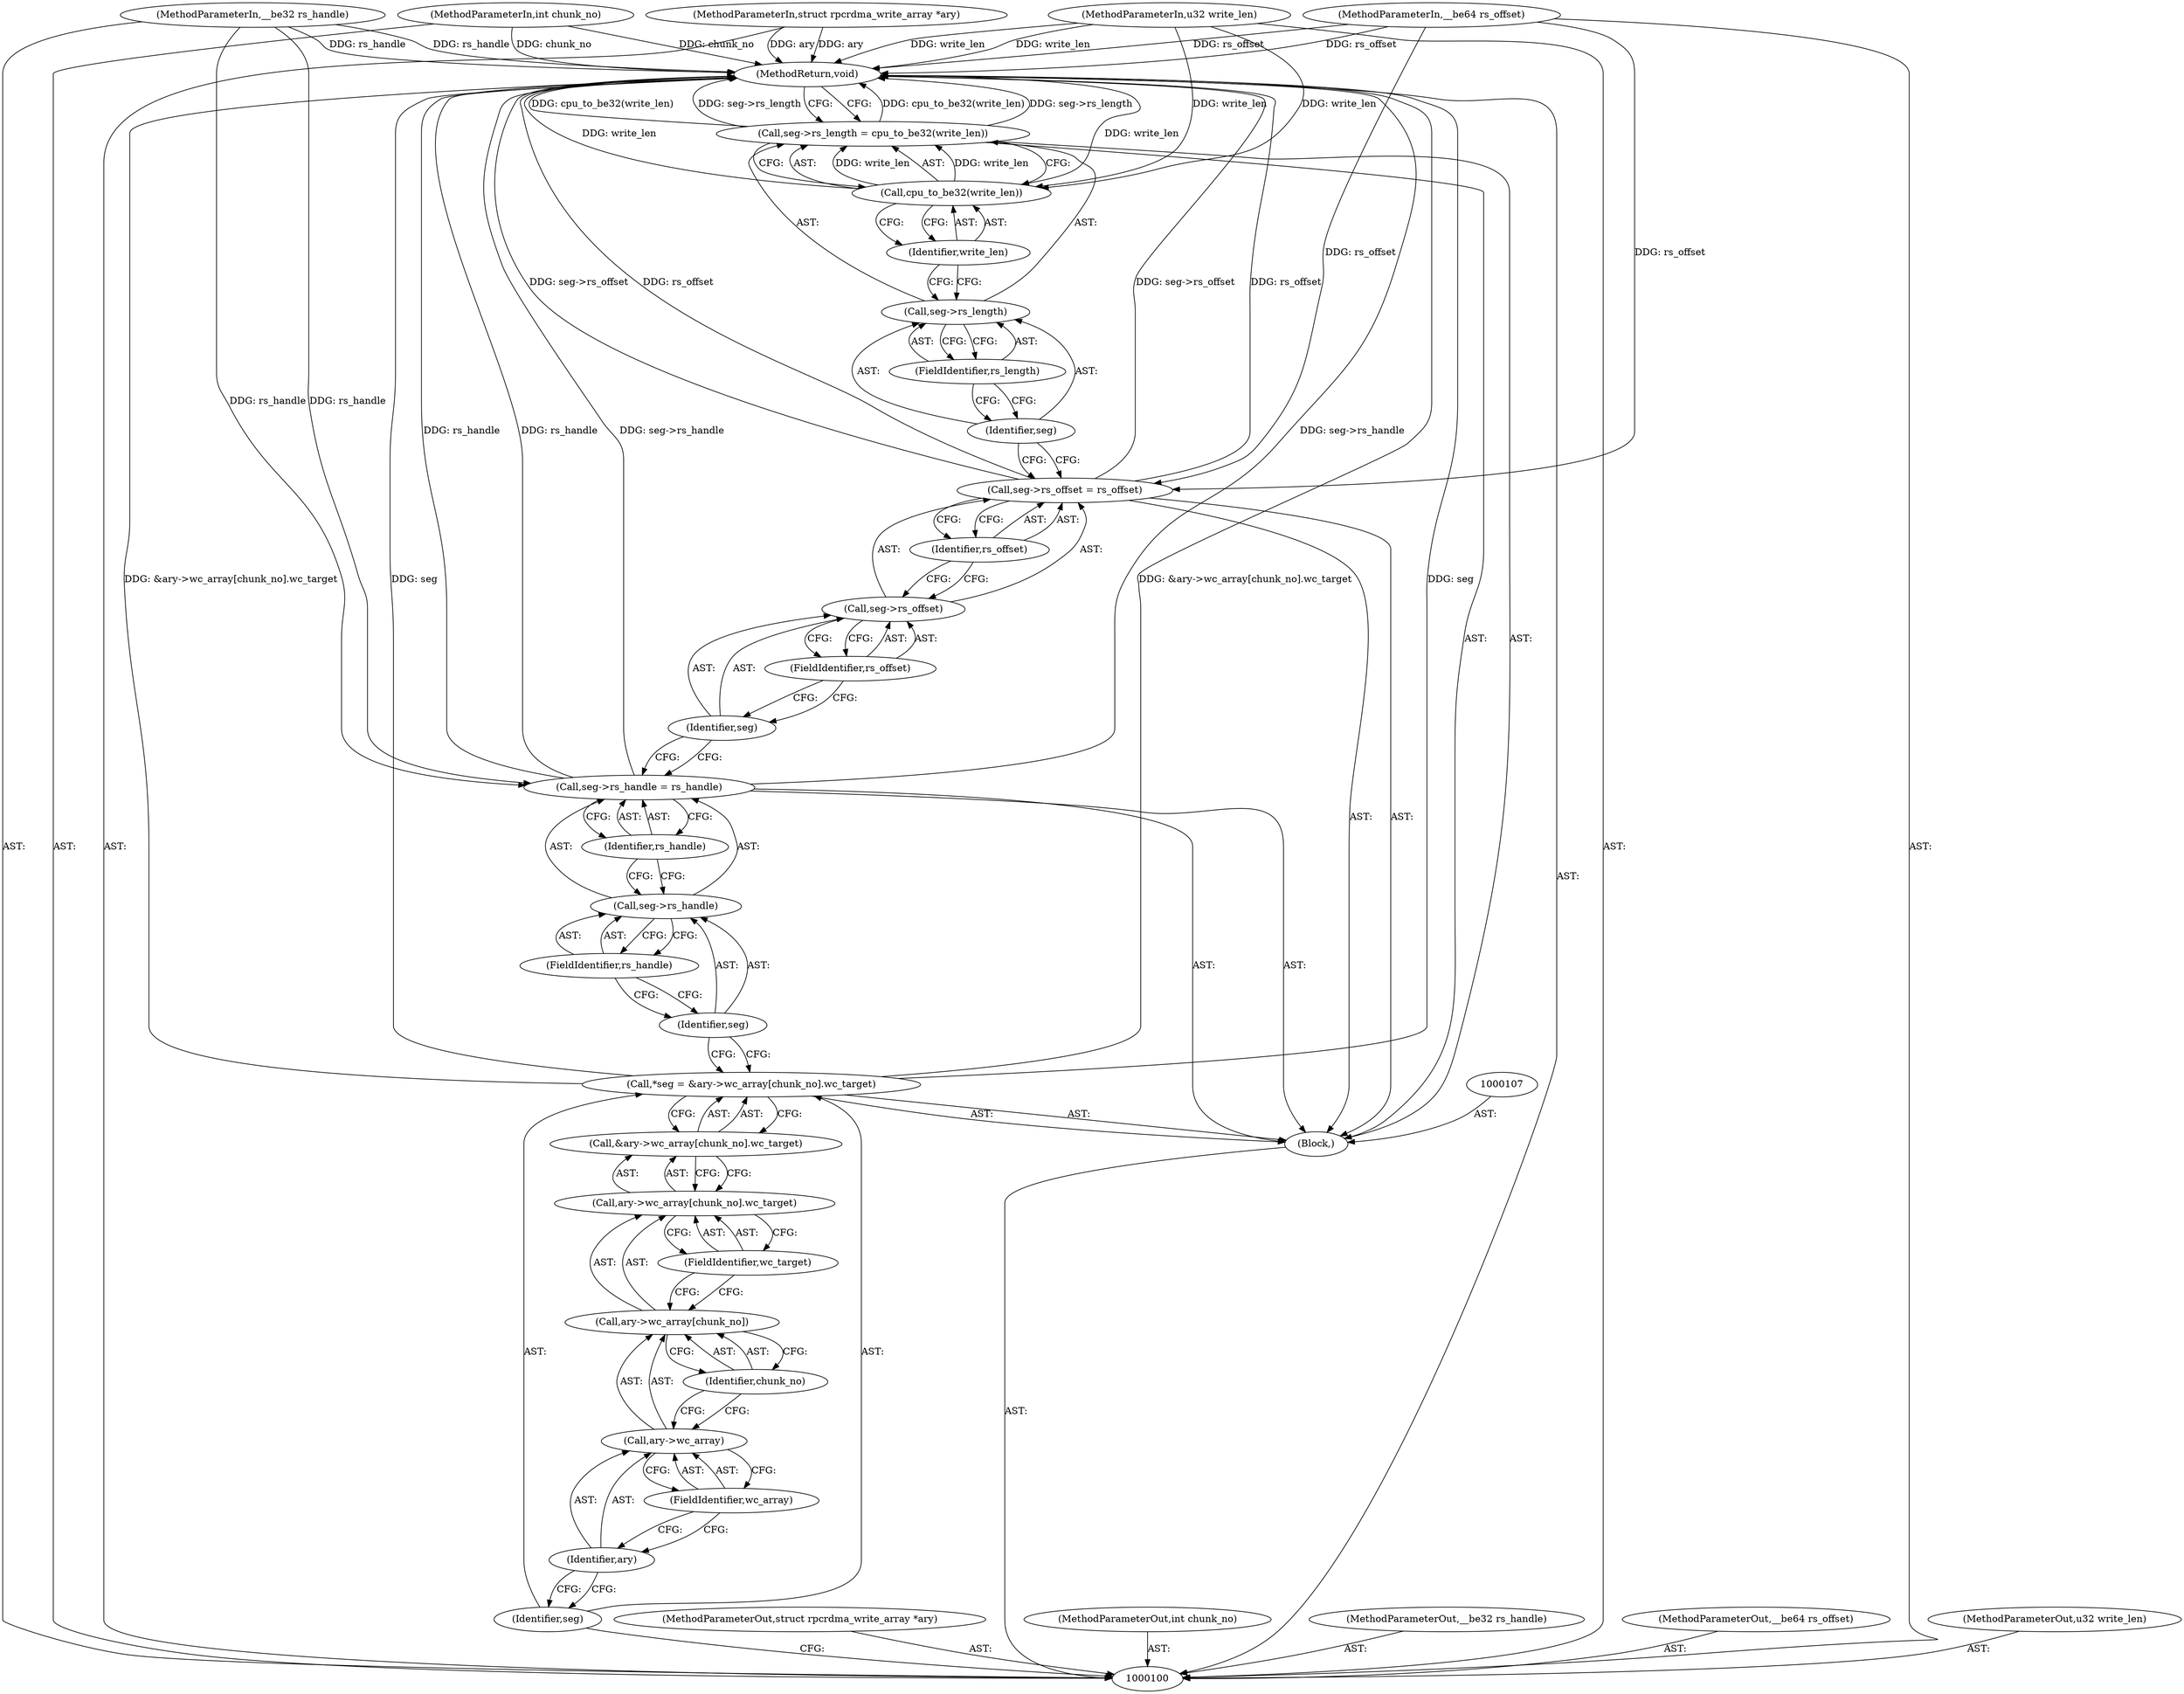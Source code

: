 digraph "1_linux_c70422f760c120480fee4de6c38804c72aa26bc1_24" {
"1000134" [label="(MethodReturn,void)"];
"1000101" [label="(MethodParameterIn,struct rpcrdma_write_array *ary)"];
"1000171" [label="(MethodParameterOut,struct rpcrdma_write_array *ary)"];
"1000128" [label="(Call,seg->rs_length = cpu_to_be32(write_len))"];
"1000129" [label="(Call,seg->rs_length)"];
"1000130" [label="(Identifier,seg)"];
"1000132" [label="(Call,cpu_to_be32(write_len))"];
"1000133" [label="(Identifier,write_len)"];
"1000131" [label="(FieldIdentifier,rs_length)"];
"1000102" [label="(MethodParameterIn,int chunk_no)"];
"1000172" [label="(MethodParameterOut,int chunk_no)"];
"1000103" [label="(MethodParameterIn,__be32 rs_handle)"];
"1000173" [label="(MethodParameterOut,__be32 rs_handle)"];
"1000104" [label="(MethodParameterIn,__be64 rs_offset)"];
"1000174" [label="(MethodParameterOut,__be64 rs_offset)"];
"1000105" [label="(MethodParameterIn,u32 write_len)"];
"1000175" [label="(MethodParameterOut,u32 write_len)"];
"1000106" [label="(Block,)"];
"1000108" [label="(Call,*seg = &ary->wc_array[chunk_no].wc_target)"];
"1000109" [label="(Identifier,seg)"];
"1000110" [label="(Call,&ary->wc_array[chunk_no].wc_target)"];
"1000111" [label="(Call,ary->wc_array[chunk_no].wc_target)"];
"1000112" [label="(Call,ary->wc_array[chunk_no])"];
"1000113" [label="(Call,ary->wc_array)"];
"1000114" [label="(Identifier,ary)"];
"1000115" [label="(FieldIdentifier,wc_array)"];
"1000116" [label="(Identifier,chunk_no)"];
"1000117" [label="(FieldIdentifier,wc_target)"];
"1000118" [label="(Call,seg->rs_handle = rs_handle)"];
"1000119" [label="(Call,seg->rs_handle)"];
"1000120" [label="(Identifier,seg)"];
"1000122" [label="(Identifier,rs_handle)"];
"1000121" [label="(FieldIdentifier,rs_handle)"];
"1000123" [label="(Call,seg->rs_offset = rs_offset)"];
"1000124" [label="(Call,seg->rs_offset)"];
"1000125" [label="(Identifier,seg)"];
"1000127" [label="(Identifier,rs_offset)"];
"1000126" [label="(FieldIdentifier,rs_offset)"];
"1000134" -> "1000100"  [label="AST: "];
"1000134" -> "1000128"  [label="CFG: "];
"1000104" -> "1000134"  [label="DDG: rs_offset"];
"1000105" -> "1000134"  [label="DDG: write_len"];
"1000123" -> "1000134"  [label="DDG: rs_offset"];
"1000123" -> "1000134"  [label="DDG: seg->rs_offset"];
"1000118" -> "1000134"  [label="DDG: rs_handle"];
"1000118" -> "1000134"  [label="DDG: seg->rs_handle"];
"1000108" -> "1000134"  [label="DDG: seg"];
"1000108" -> "1000134"  [label="DDG: &ary->wc_array[chunk_no].wc_target"];
"1000128" -> "1000134"  [label="DDG: cpu_to_be32(write_len)"];
"1000128" -> "1000134"  [label="DDG: seg->rs_length"];
"1000103" -> "1000134"  [label="DDG: rs_handle"];
"1000132" -> "1000134"  [label="DDG: write_len"];
"1000102" -> "1000134"  [label="DDG: chunk_no"];
"1000101" -> "1000134"  [label="DDG: ary"];
"1000101" -> "1000100"  [label="AST: "];
"1000101" -> "1000134"  [label="DDG: ary"];
"1000171" -> "1000100"  [label="AST: "];
"1000128" -> "1000106"  [label="AST: "];
"1000128" -> "1000132"  [label="CFG: "];
"1000129" -> "1000128"  [label="AST: "];
"1000132" -> "1000128"  [label="AST: "];
"1000134" -> "1000128"  [label="CFG: "];
"1000128" -> "1000134"  [label="DDG: cpu_to_be32(write_len)"];
"1000128" -> "1000134"  [label="DDG: seg->rs_length"];
"1000132" -> "1000128"  [label="DDG: write_len"];
"1000129" -> "1000128"  [label="AST: "];
"1000129" -> "1000131"  [label="CFG: "];
"1000130" -> "1000129"  [label="AST: "];
"1000131" -> "1000129"  [label="AST: "];
"1000133" -> "1000129"  [label="CFG: "];
"1000130" -> "1000129"  [label="AST: "];
"1000130" -> "1000123"  [label="CFG: "];
"1000131" -> "1000130"  [label="CFG: "];
"1000132" -> "1000128"  [label="AST: "];
"1000132" -> "1000133"  [label="CFG: "];
"1000133" -> "1000132"  [label="AST: "];
"1000128" -> "1000132"  [label="CFG: "];
"1000132" -> "1000134"  [label="DDG: write_len"];
"1000132" -> "1000128"  [label="DDG: write_len"];
"1000105" -> "1000132"  [label="DDG: write_len"];
"1000133" -> "1000132"  [label="AST: "];
"1000133" -> "1000129"  [label="CFG: "];
"1000132" -> "1000133"  [label="CFG: "];
"1000131" -> "1000129"  [label="AST: "];
"1000131" -> "1000130"  [label="CFG: "];
"1000129" -> "1000131"  [label="CFG: "];
"1000102" -> "1000100"  [label="AST: "];
"1000102" -> "1000134"  [label="DDG: chunk_no"];
"1000172" -> "1000100"  [label="AST: "];
"1000103" -> "1000100"  [label="AST: "];
"1000103" -> "1000134"  [label="DDG: rs_handle"];
"1000103" -> "1000118"  [label="DDG: rs_handle"];
"1000173" -> "1000100"  [label="AST: "];
"1000104" -> "1000100"  [label="AST: "];
"1000104" -> "1000134"  [label="DDG: rs_offset"];
"1000104" -> "1000123"  [label="DDG: rs_offset"];
"1000174" -> "1000100"  [label="AST: "];
"1000105" -> "1000100"  [label="AST: "];
"1000105" -> "1000134"  [label="DDG: write_len"];
"1000105" -> "1000132"  [label="DDG: write_len"];
"1000175" -> "1000100"  [label="AST: "];
"1000106" -> "1000100"  [label="AST: "];
"1000107" -> "1000106"  [label="AST: "];
"1000108" -> "1000106"  [label="AST: "];
"1000118" -> "1000106"  [label="AST: "];
"1000123" -> "1000106"  [label="AST: "];
"1000128" -> "1000106"  [label="AST: "];
"1000108" -> "1000106"  [label="AST: "];
"1000108" -> "1000110"  [label="CFG: "];
"1000109" -> "1000108"  [label="AST: "];
"1000110" -> "1000108"  [label="AST: "];
"1000120" -> "1000108"  [label="CFG: "];
"1000108" -> "1000134"  [label="DDG: seg"];
"1000108" -> "1000134"  [label="DDG: &ary->wc_array[chunk_no].wc_target"];
"1000109" -> "1000108"  [label="AST: "];
"1000109" -> "1000100"  [label="CFG: "];
"1000114" -> "1000109"  [label="CFG: "];
"1000110" -> "1000108"  [label="AST: "];
"1000110" -> "1000111"  [label="CFG: "];
"1000111" -> "1000110"  [label="AST: "];
"1000108" -> "1000110"  [label="CFG: "];
"1000111" -> "1000110"  [label="AST: "];
"1000111" -> "1000117"  [label="CFG: "];
"1000112" -> "1000111"  [label="AST: "];
"1000117" -> "1000111"  [label="AST: "];
"1000110" -> "1000111"  [label="CFG: "];
"1000112" -> "1000111"  [label="AST: "];
"1000112" -> "1000116"  [label="CFG: "];
"1000113" -> "1000112"  [label="AST: "];
"1000116" -> "1000112"  [label="AST: "];
"1000117" -> "1000112"  [label="CFG: "];
"1000113" -> "1000112"  [label="AST: "];
"1000113" -> "1000115"  [label="CFG: "];
"1000114" -> "1000113"  [label="AST: "];
"1000115" -> "1000113"  [label="AST: "];
"1000116" -> "1000113"  [label="CFG: "];
"1000114" -> "1000113"  [label="AST: "];
"1000114" -> "1000109"  [label="CFG: "];
"1000115" -> "1000114"  [label="CFG: "];
"1000115" -> "1000113"  [label="AST: "];
"1000115" -> "1000114"  [label="CFG: "];
"1000113" -> "1000115"  [label="CFG: "];
"1000116" -> "1000112"  [label="AST: "];
"1000116" -> "1000113"  [label="CFG: "];
"1000112" -> "1000116"  [label="CFG: "];
"1000117" -> "1000111"  [label="AST: "];
"1000117" -> "1000112"  [label="CFG: "];
"1000111" -> "1000117"  [label="CFG: "];
"1000118" -> "1000106"  [label="AST: "];
"1000118" -> "1000122"  [label="CFG: "];
"1000119" -> "1000118"  [label="AST: "];
"1000122" -> "1000118"  [label="AST: "];
"1000125" -> "1000118"  [label="CFG: "];
"1000118" -> "1000134"  [label="DDG: rs_handle"];
"1000118" -> "1000134"  [label="DDG: seg->rs_handle"];
"1000103" -> "1000118"  [label="DDG: rs_handle"];
"1000119" -> "1000118"  [label="AST: "];
"1000119" -> "1000121"  [label="CFG: "];
"1000120" -> "1000119"  [label="AST: "];
"1000121" -> "1000119"  [label="AST: "];
"1000122" -> "1000119"  [label="CFG: "];
"1000120" -> "1000119"  [label="AST: "];
"1000120" -> "1000108"  [label="CFG: "];
"1000121" -> "1000120"  [label="CFG: "];
"1000122" -> "1000118"  [label="AST: "];
"1000122" -> "1000119"  [label="CFG: "];
"1000118" -> "1000122"  [label="CFG: "];
"1000121" -> "1000119"  [label="AST: "];
"1000121" -> "1000120"  [label="CFG: "];
"1000119" -> "1000121"  [label="CFG: "];
"1000123" -> "1000106"  [label="AST: "];
"1000123" -> "1000127"  [label="CFG: "];
"1000124" -> "1000123"  [label="AST: "];
"1000127" -> "1000123"  [label="AST: "];
"1000130" -> "1000123"  [label="CFG: "];
"1000123" -> "1000134"  [label="DDG: rs_offset"];
"1000123" -> "1000134"  [label="DDG: seg->rs_offset"];
"1000104" -> "1000123"  [label="DDG: rs_offset"];
"1000124" -> "1000123"  [label="AST: "];
"1000124" -> "1000126"  [label="CFG: "];
"1000125" -> "1000124"  [label="AST: "];
"1000126" -> "1000124"  [label="AST: "];
"1000127" -> "1000124"  [label="CFG: "];
"1000125" -> "1000124"  [label="AST: "];
"1000125" -> "1000118"  [label="CFG: "];
"1000126" -> "1000125"  [label="CFG: "];
"1000127" -> "1000123"  [label="AST: "];
"1000127" -> "1000124"  [label="CFG: "];
"1000123" -> "1000127"  [label="CFG: "];
"1000126" -> "1000124"  [label="AST: "];
"1000126" -> "1000125"  [label="CFG: "];
"1000124" -> "1000126"  [label="CFG: "];
}
